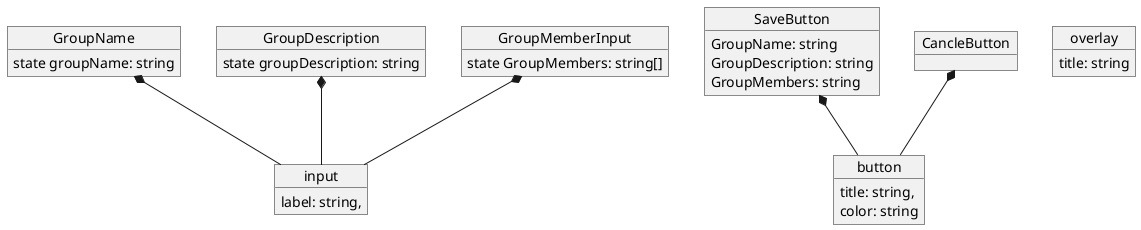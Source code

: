 @startuml

object input {
    label: string,
}

object GroupName {
    state groupName: string
}
object GroupDescription {
    state groupDescription: string
}
object GroupMemberInput {
    state GroupMembers: string[]
}

GroupName *-- input
GroupDescription  *-- input
GroupMemberInput  *-- input

object button {
    title: string,
    color: string
}

object SaveButton {
    GroupName: string
    GroupDescription: string
    GroupMembers: string
}
object CancleButton

SaveButton *-- button
CancleButton *-- button

object overlay {
    title: string
}








@enduml
